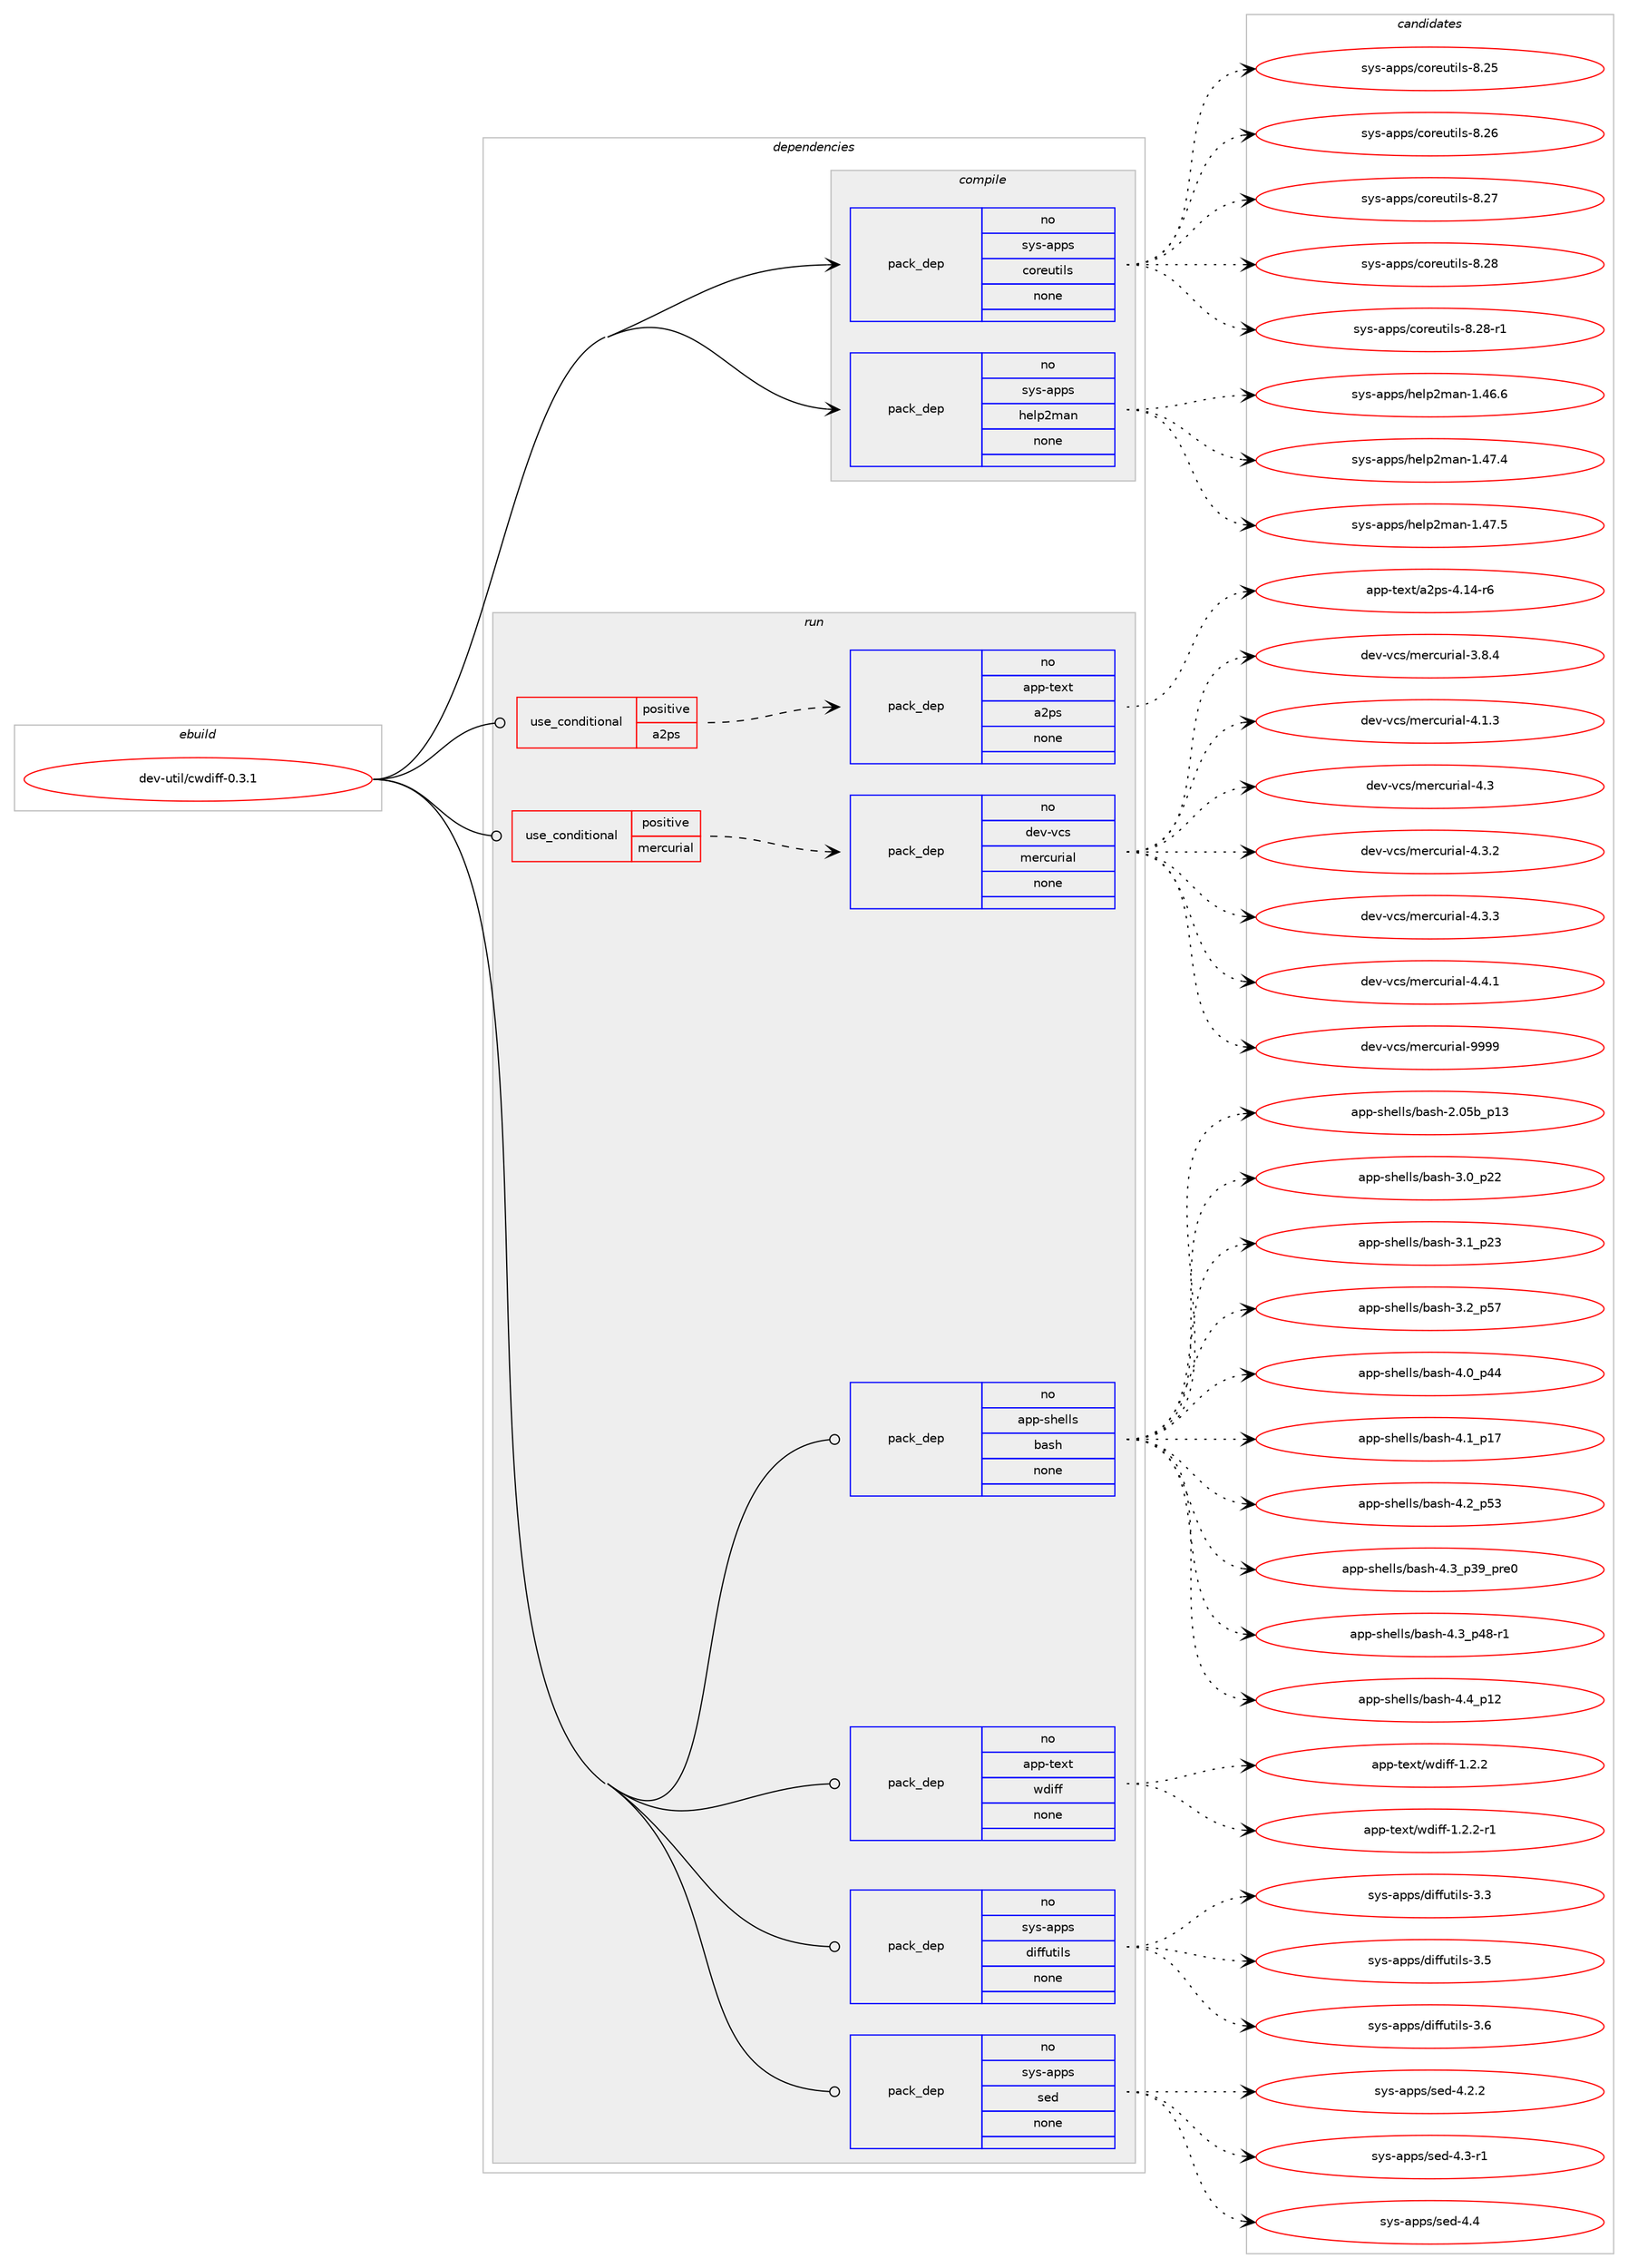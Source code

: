 digraph prolog {

# *************
# Graph options
# *************

newrank=true;
concentrate=true;
compound=true;
graph [rankdir=LR,fontname=Helvetica,fontsize=10,ranksep=1.5];#, ranksep=2.5, nodesep=0.2];
edge  [arrowhead=vee];
node  [fontname=Helvetica,fontsize=10];

# **********
# The ebuild
# **********

subgraph cluster_leftcol {
color=gray;
rank=same;
label=<<i>ebuild</i>>;
id [label="dev-util/cwdiff-0.3.1", color=red, width=4, href="../dev-util/cwdiff-0.3.1.svg"];
}

# ****************
# The dependencies
# ****************

subgraph cluster_midcol {
color=gray;
label=<<i>dependencies</i>>;
subgraph cluster_compile {
fillcolor="#eeeeee";
style=filled;
label=<<i>compile</i>>;
subgraph pack202271 {
dependency284428 [label=<<TABLE BORDER="0" CELLBORDER="1" CELLSPACING="0" CELLPADDING="4" WIDTH="220"><TR><TD ROWSPAN="6" CELLPADDING="30">pack_dep</TD></TR><TR><TD WIDTH="110">no</TD></TR><TR><TD>sys-apps</TD></TR><TR><TD>coreutils</TD></TR><TR><TD>none</TD></TR><TR><TD></TD></TR></TABLE>>, shape=none, color=blue];
}
id:e -> dependency284428:w [weight=20,style="solid",arrowhead="vee"];
subgraph pack202272 {
dependency284429 [label=<<TABLE BORDER="0" CELLBORDER="1" CELLSPACING="0" CELLPADDING="4" WIDTH="220"><TR><TD ROWSPAN="6" CELLPADDING="30">pack_dep</TD></TR><TR><TD WIDTH="110">no</TD></TR><TR><TD>sys-apps</TD></TR><TR><TD>help2man</TD></TR><TR><TD>none</TD></TR><TR><TD></TD></TR></TABLE>>, shape=none, color=blue];
}
id:e -> dependency284429:w [weight=20,style="solid",arrowhead="vee"];
}
subgraph cluster_compileandrun {
fillcolor="#eeeeee";
style=filled;
label=<<i>compile and run</i>>;
}
subgraph cluster_run {
fillcolor="#eeeeee";
style=filled;
label=<<i>run</i>>;
subgraph cond77937 {
dependency284430 [label=<<TABLE BORDER="0" CELLBORDER="1" CELLSPACING="0" CELLPADDING="4"><TR><TD ROWSPAN="3" CELLPADDING="10">use_conditional</TD></TR><TR><TD>positive</TD></TR><TR><TD>a2ps</TD></TR></TABLE>>, shape=none, color=red];
subgraph pack202273 {
dependency284431 [label=<<TABLE BORDER="0" CELLBORDER="1" CELLSPACING="0" CELLPADDING="4" WIDTH="220"><TR><TD ROWSPAN="6" CELLPADDING="30">pack_dep</TD></TR><TR><TD WIDTH="110">no</TD></TR><TR><TD>app-text</TD></TR><TR><TD>a2ps</TD></TR><TR><TD>none</TD></TR><TR><TD></TD></TR></TABLE>>, shape=none, color=blue];
}
dependency284430:e -> dependency284431:w [weight=20,style="dashed",arrowhead="vee"];
}
id:e -> dependency284430:w [weight=20,style="solid",arrowhead="odot"];
subgraph cond77938 {
dependency284432 [label=<<TABLE BORDER="0" CELLBORDER="1" CELLSPACING="0" CELLPADDING="4"><TR><TD ROWSPAN="3" CELLPADDING="10">use_conditional</TD></TR><TR><TD>positive</TD></TR><TR><TD>mercurial</TD></TR></TABLE>>, shape=none, color=red];
subgraph pack202274 {
dependency284433 [label=<<TABLE BORDER="0" CELLBORDER="1" CELLSPACING="0" CELLPADDING="4" WIDTH="220"><TR><TD ROWSPAN="6" CELLPADDING="30">pack_dep</TD></TR><TR><TD WIDTH="110">no</TD></TR><TR><TD>dev-vcs</TD></TR><TR><TD>mercurial</TD></TR><TR><TD>none</TD></TR><TR><TD></TD></TR></TABLE>>, shape=none, color=blue];
}
dependency284432:e -> dependency284433:w [weight=20,style="dashed",arrowhead="vee"];
}
id:e -> dependency284432:w [weight=20,style="solid",arrowhead="odot"];
subgraph pack202275 {
dependency284434 [label=<<TABLE BORDER="0" CELLBORDER="1" CELLSPACING="0" CELLPADDING="4" WIDTH="220"><TR><TD ROWSPAN="6" CELLPADDING="30">pack_dep</TD></TR><TR><TD WIDTH="110">no</TD></TR><TR><TD>app-shells</TD></TR><TR><TD>bash</TD></TR><TR><TD>none</TD></TR><TR><TD></TD></TR></TABLE>>, shape=none, color=blue];
}
id:e -> dependency284434:w [weight=20,style="solid",arrowhead="odot"];
subgraph pack202276 {
dependency284435 [label=<<TABLE BORDER="0" CELLBORDER="1" CELLSPACING="0" CELLPADDING="4" WIDTH="220"><TR><TD ROWSPAN="6" CELLPADDING="30">pack_dep</TD></TR><TR><TD WIDTH="110">no</TD></TR><TR><TD>app-text</TD></TR><TR><TD>wdiff</TD></TR><TR><TD>none</TD></TR><TR><TD></TD></TR></TABLE>>, shape=none, color=blue];
}
id:e -> dependency284435:w [weight=20,style="solid",arrowhead="odot"];
subgraph pack202277 {
dependency284436 [label=<<TABLE BORDER="0" CELLBORDER="1" CELLSPACING="0" CELLPADDING="4" WIDTH="220"><TR><TD ROWSPAN="6" CELLPADDING="30">pack_dep</TD></TR><TR><TD WIDTH="110">no</TD></TR><TR><TD>sys-apps</TD></TR><TR><TD>diffutils</TD></TR><TR><TD>none</TD></TR><TR><TD></TD></TR></TABLE>>, shape=none, color=blue];
}
id:e -> dependency284436:w [weight=20,style="solid",arrowhead="odot"];
subgraph pack202278 {
dependency284437 [label=<<TABLE BORDER="0" CELLBORDER="1" CELLSPACING="0" CELLPADDING="4" WIDTH="220"><TR><TD ROWSPAN="6" CELLPADDING="30">pack_dep</TD></TR><TR><TD WIDTH="110">no</TD></TR><TR><TD>sys-apps</TD></TR><TR><TD>sed</TD></TR><TR><TD>none</TD></TR><TR><TD></TD></TR></TABLE>>, shape=none, color=blue];
}
id:e -> dependency284437:w [weight=20,style="solid",arrowhead="odot"];
}
}

# **************
# The candidates
# **************

subgraph cluster_choices {
rank=same;
color=gray;
label=<<i>candidates</i>>;

subgraph choice202271 {
color=black;
nodesep=1;
choice115121115459711211211547991111141011171161051081154556465053 [label="sys-apps/coreutils-8.25", color=red, width=4,href="../sys-apps/coreutils-8.25.svg"];
choice115121115459711211211547991111141011171161051081154556465054 [label="sys-apps/coreutils-8.26", color=red, width=4,href="../sys-apps/coreutils-8.26.svg"];
choice115121115459711211211547991111141011171161051081154556465055 [label="sys-apps/coreutils-8.27", color=red, width=4,href="../sys-apps/coreutils-8.27.svg"];
choice115121115459711211211547991111141011171161051081154556465056 [label="sys-apps/coreutils-8.28", color=red, width=4,href="../sys-apps/coreutils-8.28.svg"];
choice1151211154597112112115479911111410111711610510811545564650564511449 [label="sys-apps/coreutils-8.28-r1", color=red, width=4,href="../sys-apps/coreutils-8.28-r1.svg"];
dependency284428:e -> choice115121115459711211211547991111141011171161051081154556465053:w [style=dotted,weight="100"];
dependency284428:e -> choice115121115459711211211547991111141011171161051081154556465054:w [style=dotted,weight="100"];
dependency284428:e -> choice115121115459711211211547991111141011171161051081154556465055:w [style=dotted,weight="100"];
dependency284428:e -> choice115121115459711211211547991111141011171161051081154556465056:w [style=dotted,weight="100"];
dependency284428:e -> choice1151211154597112112115479911111410111711610510811545564650564511449:w [style=dotted,weight="100"];
}
subgraph choice202272 {
color=black;
nodesep=1;
choice115121115459711211211547104101108112501099711045494652544654 [label="sys-apps/help2man-1.46.6", color=red, width=4,href="../sys-apps/help2man-1.46.6.svg"];
choice115121115459711211211547104101108112501099711045494652554652 [label="sys-apps/help2man-1.47.4", color=red, width=4,href="../sys-apps/help2man-1.47.4.svg"];
choice115121115459711211211547104101108112501099711045494652554653 [label="sys-apps/help2man-1.47.5", color=red, width=4,href="../sys-apps/help2man-1.47.5.svg"];
dependency284429:e -> choice115121115459711211211547104101108112501099711045494652544654:w [style=dotted,weight="100"];
dependency284429:e -> choice115121115459711211211547104101108112501099711045494652554652:w [style=dotted,weight="100"];
dependency284429:e -> choice115121115459711211211547104101108112501099711045494652554653:w [style=dotted,weight="100"];
}
subgraph choice202273 {
color=black;
nodesep=1;
choice971121124511610112011647975011211545524649524511454 [label="app-text/a2ps-4.14-r6", color=red, width=4,href="../app-text/a2ps-4.14-r6.svg"];
dependency284431:e -> choice971121124511610112011647975011211545524649524511454:w [style=dotted,weight="100"];
}
subgraph choice202274 {
color=black;
nodesep=1;
choice1001011184511899115471091011149911711410597108455146564652 [label="dev-vcs/mercurial-3.8.4", color=red, width=4,href="../dev-vcs/mercurial-3.8.4.svg"];
choice1001011184511899115471091011149911711410597108455246494651 [label="dev-vcs/mercurial-4.1.3", color=red, width=4,href="../dev-vcs/mercurial-4.1.3.svg"];
choice100101118451189911547109101114991171141059710845524651 [label="dev-vcs/mercurial-4.3", color=red, width=4,href="../dev-vcs/mercurial-4.3.svg"];
choice1001011184511899115471091011149911711410597108455246514650 [label="dev-vcs/mercurial-4.3.2", color=red, width=4,href="../dev-vcs/mercurial-4.3.2.svg"];
choice1001011184511899115471091011149911711410597108455246514651 [label="dev-vcs/mercurial-4.3.3", color=red, width=4,href="../dev-vcs/mercurial-4.3.3.svg"];
choice1001011184511899115471091011149911711410597108455246524649 [label="dev-vcs/mercurial-4.4.1", color=red, width=4,href="../dev-vcs/mercurial-4.4.1.svg"];
choice10010111845118991154710910111499117114105971084557575757 [label="dev-vcs/mercurial-9999", color=red, width=4,href="../dev-vcs/mercurial-9999.svg"];
dependency284433:e -> choice1001011184511899115471091011149911711410597108455146564652:w [style=dotted,weight="100"];
dependency284433:e -> choice1001011184511899115471091011149911711410597108455246494651:w [style=dotted,weight="100"];
dependency284433:e -> choice100101118451189911547109101114991171141059710845524651:w [style=dotted,weight="100"];
dependency284433:e -> choice1001011184511899115471091011149911711410597108455246514650:w [style=dotted,weight="100"];
dependency284433:e -> choice1001011184511899115471091011149911711410597108455246514651:w [style=dotted,weight="100"];
dependency284433:e -> choice1001011184511899115471091011149911711410597108455246524649:w [style=dotted,weight="100"];
dependency284433:e -> choice10010111845118991154710910111499117114105971084557575757:w [style=dotted,weight="100"];
}
subgraph choice202275 {
color=black;
nodesep=1;
choice9711211245115104101108108115479897115104455046485398951124951 [label="app-shells/bash-2.05b_p13", color=red, width=4,href="../app-shells/bash-2.05b_p13.svg"];
choice971121124511510410110810811547989711510445514648951125050 [label="app-shells/bash-3.0_p22", color=red, width=4,href="../app-shells/bash-3.0_p22.svg"];
choice971121124511510410110810811547989711510445514649951125051 [label="app-shells/bash-3.1_p23", color=red, width=4,href="../app-shells/bash-3.1_p23.svg"];
choice971121124511510410110810811547989711510445514650951125355 [label="app-shells/bash-3.2_p57", color=red, width=4,href="../app-shells/bash-3.2_p57.svg"];
choice971121124511510410110810811547989711510445524648951125252 [label="app-shells/bash-4.0_p44", color=red, width=4,href="../app-shells/bash-4.0_p44.svg"];
choice971121124511510410110810811547989711510445524649951124955 [label="app-shells/bash-4.1_p17", color=red, width=4,href="../app-shells/bash-4.1_p17.svg"];
choice971121124511510410110810811547989711510445524650951125351 [label="app-shells/bash-4.2_p53", color=red, width=4,href="../app-shells/bash-4.2_p53.svg"];
choice9711211245115104101108108115479897115104455246519511251579511211410148 [label="app-shells/bash-4.3_p39_pre0", color=red, width=4,href="../app-shells/bash-4.3_p39_pre0.svg"];
choice9711211245115104101108108115479897115104455246519511252564511449 [label="app-shells/bash-4.3_p48-r1", color=red, width=4,href="../app-shells/bash-4.3_p48-r1.svg"];
choice971121124511510410110810811547989711510445524652951124950 [label="app-shells/bash-4.4_p12", color=red, width=4,href="../app-shells/bash-4.4_p12.svg"];
dependency284434:e -> choice9711211245115104101108108115479897115104455046485398951124951:w [style=dotted,weight="100"];
dependency284434:e -> choice971121124511510410110810811547989711510445514648951125050:w [style=dotted,weight="100"];
dependency284434:e -> choice971121124511510410110810811547989711510445514649951125051:w [style=dotted,weight="100"];
dependency284434:e -> choice971121124511510410110810811547989711510445514650951125355:w [style=dotted,weight="100"];
dependency284434:e -> choice971121124511510410110810811547989711510445524648951125252:w [style=dotted,weight="100"];
dependency284434:e -> choice971121124511510410110810811547989711510445524649951124955:w [style=dotted,weight="100"];
dependency284434:e -> choice971121124511510410110810811547989711510445524650951125351:w [style=dotted,weight="100"];
dependency284434:e -> choice9711211245115104101108108115479897115104455246519511251579511211410148:w [style=dotted,weight="100"];
dependency284434:e -> choice9711211245115104101108108115479897115104455246519511252564511449:w [style=dotted,weight="100"];
dependency284434:e -> choice971121124511510410110810811547989711510445524652951124950:w [style=dotted,weight="100"];
}
subgraph choice202276 {
color=black;
nodesep=1;
choice971121124511610112011647119100105102102454946504650 [label="app-text/wdiff-1.2.2", color=red, width=4,href="../app-text/wdiff-1.2.2.svg"];
choice9711211245116101120116471191001051021024549465046504511449 [label="app-text/wdiff-1.2.2-r1", color=red, width=4,href="../app-text/wdiff-1.2.2-r1.svg"];
dependency284435:e -> choice971121124511610112011647119100105102102454946504650:w [style=dotted,weight="100"];
dependency284435:e -> choice9711211245116101120116471191001051021024549465046504511449:w [style=dotted,weight="100"];
}
subgraph choice202277 {
color=black;
nodesep=1;
choice11512111545971121121154710010510210211711610510811545514651 [label="sys-apps/diffutils-3.3", color=red, width=4,href="../sys-apps/diffutils-3.3.svg"];
choice11512111545971121121154710010510210211711610510811545514653 [label="sys-apps/diffutils-3.5", color=red, width=4,href="../sys-apps/diffutils-3.5.svg"];
choice11512111545971121121154710010510210211711610510811545514654 [label="sys-apps/diffutils-3.6", color=red, width=4,href="../sys-apps/diffutils-3.6.svg"];
dependency284436:e -> choice11512111545971121121154710010510210211711610510811545514651:w [style=dotted,weight="100"];
dependency284436:e -> choice11512111545971121121154710010510210211711610510811545514653:w [style=dotted,weight="100"];
dependency284436:e -> choice11512111545971121121154710010510210211711610510811545514654:w [style=dotted,weight="100"];
}
subgraph choice202278 {
color=black;
nodesep=1;
choice115121115459711211211547115101100455246504650 [label="sys-apps/sed-4.2.2", color=red, width=4,href="../sys-apps/sed-4.2.2.svg"];
choice115121115459711211211547115101100455246514511449 [label="sys-apps/sed-4.3-r1", color=red, width=4,href="../sys-apps/sed-4.3-r1.svg"];
choice11512111545971121121154711510110045524652 [label="sys-apps/sed-4.4", color=red, width=4,href="../sys-apps/sed-4.4.svg"];
dependency284437:e -> choice115121115459711211211547115101100455246504650:w [style=dotted,weight="100"];
dependency284437:e -> choice115121115459711211211547115101100455246514511449:w [style=dotted,weight="100"];
dependency284437:e -> choice11512111545971121121154711510110045524652:w [style=dotted,weight="100"];
}
}

}
